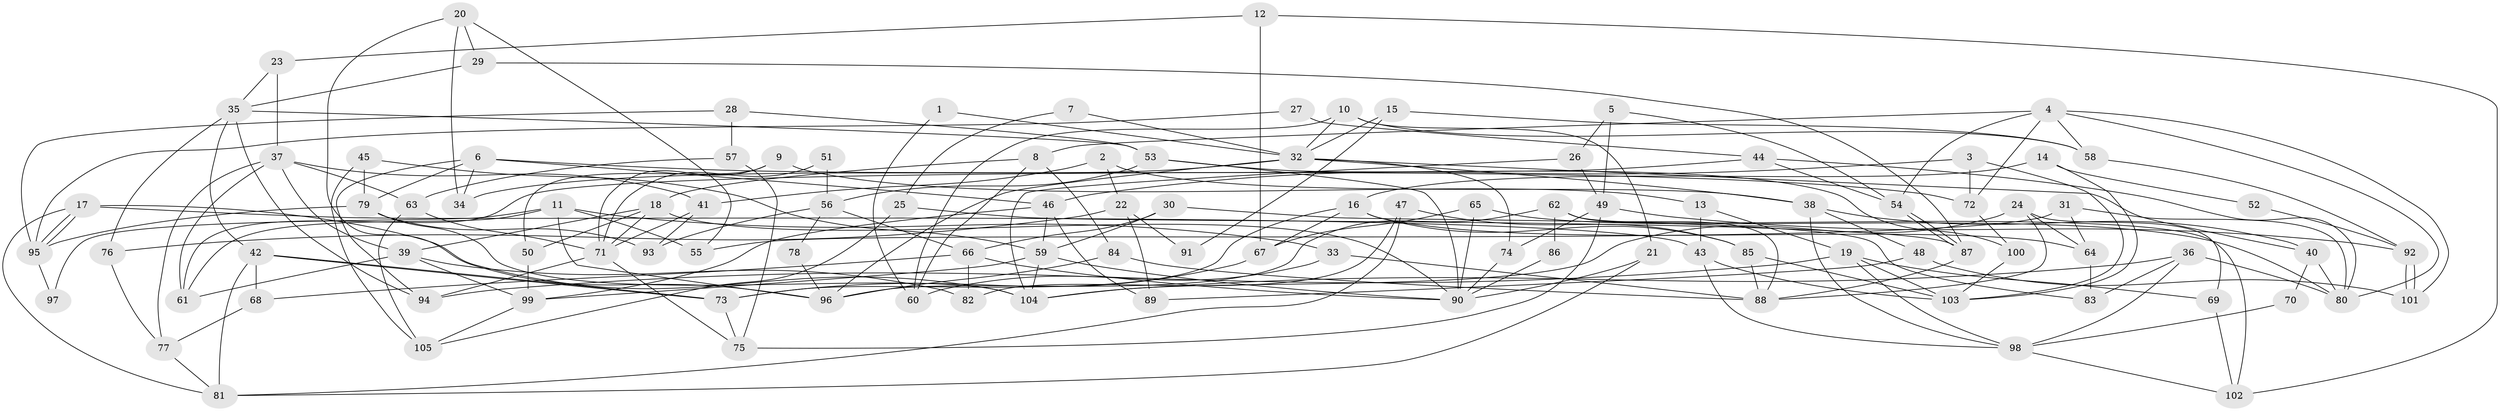 // Generated by graph-tools (version 1.1) at 2025/15/03/09/25 04:15:19]
// undirected, 105 vertices, 210 edges
graph export_dot {
graph [start="1"]
  node [color=gray90,style=filled];
  1;
  2;
  3;
  4;
  5;
  6;
  7;
  8;
  9;
  10;
  11;
  12;
  13;
  14;
  15;
  16;
  17;
  18;
  19;
  20;
  21;
  22;
  23;
  24;
  25;
  26;
  27;
  28;
  29;
  30;
  31;
  32;
  33;
  34;
  35;
  36;
  37;
  38;
  39;
  40;
  41;
  42;
  43;
  44;
  45;
  46;
  47;
  48;
  49;
  50;
  51;
  52;
  53;
  54;
  55;
  56;
  57;
  58;
  59;
  60;
  61;
  62;
  63;
  64;
  65;
  66;
  67;
  68;
  69;
  70;
  71;
  72;
  73;
  74;
  75;
  76;
  77;
  78;
  79;
  80;
  81;
  82;
  83;
  84;
  85;
  86;
  87;
  88;
  89;
  90;
  91;
  92;
  93;
  94;
  95;
  96;
  97;
  98;
  99;
  100;
  101;
  102;
  103;
  104;
  105;
  1 -- 60;
  1 -- 32;
  2 -- 38;
  2 -- 22;
  2 -- 41;
  3 -- 46;
  3 -- 103;
  3 -- 72;
  4 -- 8;
  4 -- 80;
  4 -- 54;
  4 -- 58;
  4 -- 72;
  4 -- 101;
  5 -- 54;
  5 -- 49;
  5 -- 26;
  6 -- 72;
  6 -- 94;
  6 -- 34;
  6 -- 46;
  6 -- 79;
  7 -- 25;
  7 -- 32;
  8 -- 18;
  8 -- 84;
  8 -- 60;
  9 -- 50;
  9 -- 71;
  9 -- 13;
  10 -- 21;
  10 -- 58;
  10 -- 32;
  10 -- 60;
  11 -- 61;
  11 -- 33;
  11 -- 55;
  11 -- 96;
  11 -- 97;
  12 -- 67;
  12 -- 102;
  12 -- 23;
  13 -- 43;
  13 -- 19;
  14 -- 16;
  14 -- 103;
  14 -- 52;
  15 -- 32;
  15 -- 58;
  15 -- 91;
  16 -- 67;
  16 -- 73;
  16 -- 64;
  16 -- 85;
  17 -- 81;
  17 -- 95;
  17 -- 95;
  17 -- 43;
  17 -- 104;
  18 -- 71;
  18 -- 39;
  18 -- 50;
  18 -- 90;
  19 -- 103;
  19 -- 69;
  19 -- 94;
  19 -- 98;
  20 -- 29;
  20 -- 96;
  20 -- 34;
  20 -- 55;
  21 -- 81;
  21 -- 90;
  22 -- 76;
  22 -- 89;
  22 -- 91;
  23 -- 37;
  23 -- 35;
  24 -- 104;
  24 -- 88;
  24 -- 64;
  24 -- 69;
  25 -- 87;
  25 -- 105;
  26 -- 104;
  26 -- 49;
  27 -- 95;
  27 -- 44;
  28 -- 95;
  28 -- 53;
  28 -- 57;
  29 -- 87;
  29 -- 35;
  30 -- 83;
  30 -- 59;
  30 -- 66;
  31 -- 64;
  31 -- 55;
  31 -- 80;
  32 -- 34;
  32 -- 38;
  32 -- 40;
  32 -- 74;
  32 -- 96;
  33 -- 88;
  33 -- 60;
  35 -- 53;
  35 -- 42;
  35 -- 76;
  35 -- 94;
  36 -- 80;
  36 -- 104;
  36 -- 83;
  36 -- 98;
  37 -- 63;
  37 -- 41;
  37 -- 39;
  37 -- 61;
  37 -- 77;
  38 -- 98;
  38 -- 40;
  38 -- 48;
  39 -- 61;
  39 -- 82;
  39 -- 99;
  40 -- 70;
  40 -- 80;
  41 -- 71;
  41 -- 93;
  42 -- 73;
  42 -- 73;
  42 -- 68;
  42 -- 81;
  43 -- 98;
  43 -- 103;
  44 -- 54;
  44 -- 80;
  44 -- 61;
  45 -- 79;
  45 -- 59;
  45 -- 105;
  46 -- 59;
  46 -- 89;
  46 -- 99;
  47 -- 81;
  47 -- 82;
  47 -- 85;
  48 -- 101;
  48 -- 89;
  49 -- 74;
  49 -- 75;
  49 -- 92;
  50 -- 99;
  51 -- 56;
  51 -- 71;
  52 -- 92;
  53 -- 56;
  53 -- 100;
  53 -- 90;
  54 -- 87;
  54 -- 87;
  56 -- 93;
  56 -- 66;
  56 -- 78;
  57 -- 63;
  57 -- 75;
  58 -- 92;
  59 -- 99;
  59 -- 90;
  59 -- 104;
  62 -- 102;
  62 -- 96;
  62 -- 86;
  62 -- 88;
  63 -- 71;
  63 -- 105;
  64 -- 83;
  65 -- 90;
  65 -- 80;
  65 -- 67;
  66 -- 90;
  66 -- 68;
  66 -- 82;
  67 -- 73;
  68 -- 77;
  69 -- 102;
  70 -- 98;
  71 -- 94;
  71 -- 75;
  72 -- 100;
  73 -- 75;
  74 -- 90;
  76 -- 77;
  77 -- 81;
  78 -- 96;
  79 -- 104;
  79 -- 93;
  79 -- 95;
  84 -- 96;
  84 -- 88;
  85 -- 88;
  85 -- 103;
  86 -- 90;
  87 -- 88;
  92 -- 101;
  92 -- 101;
  95 -- 97;
  98 -- 102;
  99 -- 105;
  100 -- 103;
}
